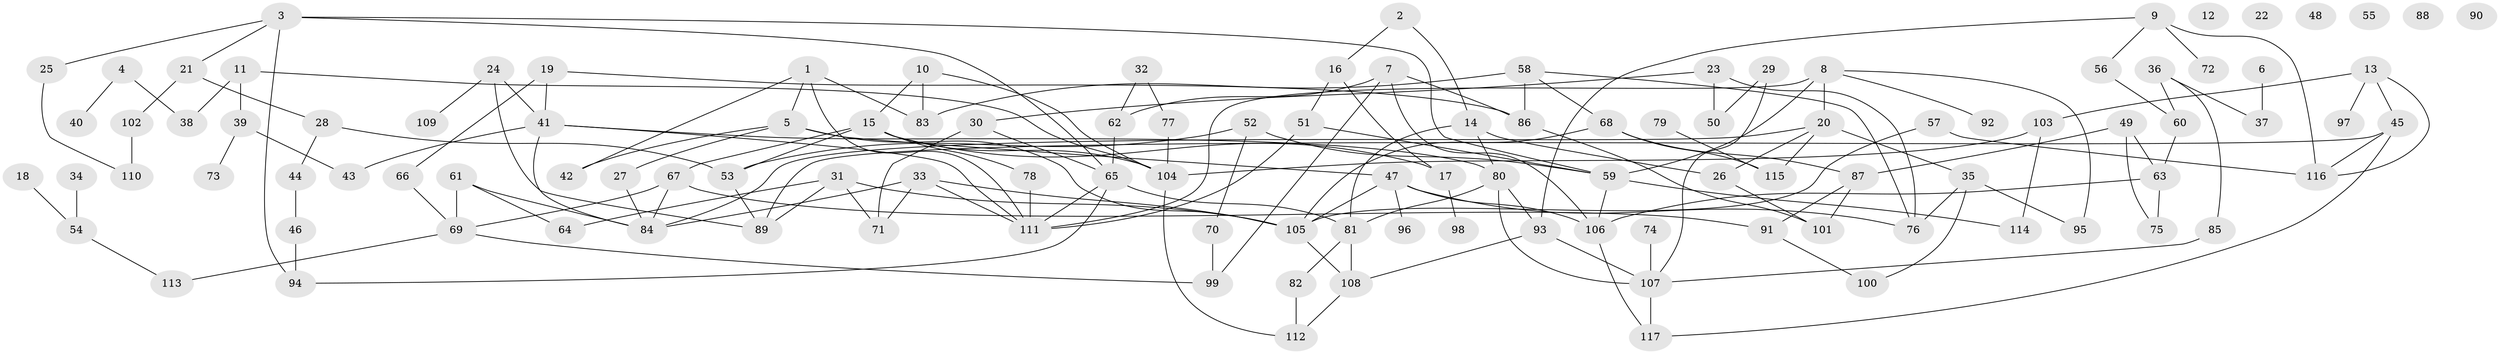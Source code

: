 // Generated by graph-tools (version 1.1) at 2025/00/03/09/25 03:00:49]
// undirected, 117 vertices, 173 edges
graph export_dot {
graph [start="1"]
  node [color=gray90,style=filled];
  1;
  2;
  3;
  4;
  5;
  6;
  7;
  8;
  9;
  10;
  11;
  12;
  13;
  14;
  15;
  16;
  17;
  18;
  19;
  20;
  21;
  22;
  23;
  24;
  25;
  26;
  27;
  28;
  29;
  30;
  31;
  32;
  33;
  34;
  35;
  36;
  37;
  38;
  39;
  40;
  41;
  42;
  43;
  44;
  45;
  46;
  47;
  48;
  49;
  50;
  51;
  52;
  53;
  54;
  55;
  56;
  57;
  58;
  59;
  60;
  61;
  62;
  63;
  64;
  65;
  66;
  67;
  68;
  69;
  70;
  71;
  72;
  73;
  74;
  75;
  76;
  77;
  78;
  79;
  80;
  81;
  82;
  83;
  84;
  85;
  86;
  87;
  88;
  89;
  90;
  91;
  92;
  93;
  94;
  95;
  96;
  97;
  98;
  99;
  100;
  101;
  102;
  103;
  104;
  105;
  106;
  107;
  108;
  109;
  110;
  111;
  112;
  113;
  114;
  115;
  116;
  117;
  1 -- 5;
  1 -- 42;
  1 -- 83;
  1 -- 111;
  2 -- 14;
  2 -- 16;
  3 -- 21;
  3 -- 25;
  3 -- 59;
  3 -- 65;
  3 -- 94;
  4 -- 38;
  4 -- 40;
  5 -- 27;
  5 -- 42;
  5 -- 47;
  5 -- 105;
  6 -- 37;
  7 -- 62;
  7 -- 86;
  7 -- 99;
  7 -- 106;
  8 -- 20;
  8 -- 59;
  8 -- 92;
  8 -- 95;
  8 -- 111;
  9 -- 56;
  9 -- 72;
  9 -- 93;
  9 -- 116;
  10 -- 15;
  10 -- 83;
  10 -- 104;
  11 -- 38;
  11 -- 39;
  11 -- 104;
  13 -- 45;
  13 -- 97;
  13 -- 103;
  13 -- 116;
  14 -- 26;
  14 -- 80;
  14 -- 81;
  15 -- 17;
  15 -- 53;
  15 -- 67;
  15 -- 78;
  15 -- 104;
  16 -- 17;
  16 -- 51;
  17 -- 98;
  18 -- 54;
  19 -- 41;
  19 -- 66;
  19 -- 86;
  20 -- 26;
  20 -- 35;
  20 -- 84;
  20 -- 115;
  21 -- 28;
  21 -- 102;
  23 -- 30;
  23 -- 50;
  23 -- 76;
  24 -- 41;
  24 -- 89;
  24 -- 109;
  25 -- 110;
  26 -- 101;
  27 -- 84;
  28 -- 44;
  28 -- 53;
  29 -- 50;
  29 -- 107;
  30 -- 65;
  30 -- 71;
  31 -- 64;
  31 -- 71;
  31 -- 89;
  31 -- 105;
  32 -- 62;
  32 -- 77;
  33 -- 71;
  33 -- 84;
  33 -- 105;
  33 -- 111;
  34 -- 54;
  35 -- 76;
  35 -- 95;
  35 -- 100;
  36 -- 37;
  36 -- 60;
  36 -- 85;
  39 -- 43;
  39 -- 73;
  41 -- 43;
  41 -- 80;
  41 -- 84;
  41 -- 111;
  44 -- 46;
  45 -- 89;
  45 -- 116;
  45 -- 117;
  46 -- 94;
  47 -- 76;
  47 -- 96;
  47 -- 105;
  47 -- 106;
  49 -- 63;
  49 -- 75;
  49 -- 87;
  51 -- 59;
  51 -- 111;
  52 -- 53;
  52 -- 59;
  52 -- 70;
  53 -- 89;
  54 -- 113;
  56 -- 60;
  57 -- 105;
  57 -- 116;
  58 -- 68;
  58 -- 76;
  58 -- 83;
  58 -- 86;
  59 -- 106;
  59 -- 114;
  60 -- 63;
  61 -- 64;
  61 -- 69;
  61 -- 84;
  62 -- 65;
  63 -- 75;
  63 -- 106;
  65 -- 81;
  65 -- 94;
  65 -- 111;
  66 -- 69;
  67 -- 69;
  67 -- 84;
  67 -- 91;
  68 -- 87;
  68 -- 105;
  68 -- 115;
  69 -- 99;
  69 -- 113;
  70 -- 99;
  74 -- 107;
  77 -- 104;
  78 -- 111;
  79 -- 115;
  80 -- 81;
  80 -- 93;
  80 -- 107;
  81 -- 82;
  81 -- 108;
  82 -- 112;
  85 -- 107;
  86 -- 101;
  87 -- 91;
  87 -- 101;
  91 -- 100;
  93 -- 107;
  93 -- 108;
  102 -- 110;
  103 -- 104;
  103 -- 114;
  104 -- 112;
  105 -- 108;
  106 -- 117;
  107 -- 117;
  108 -- 112;
}
